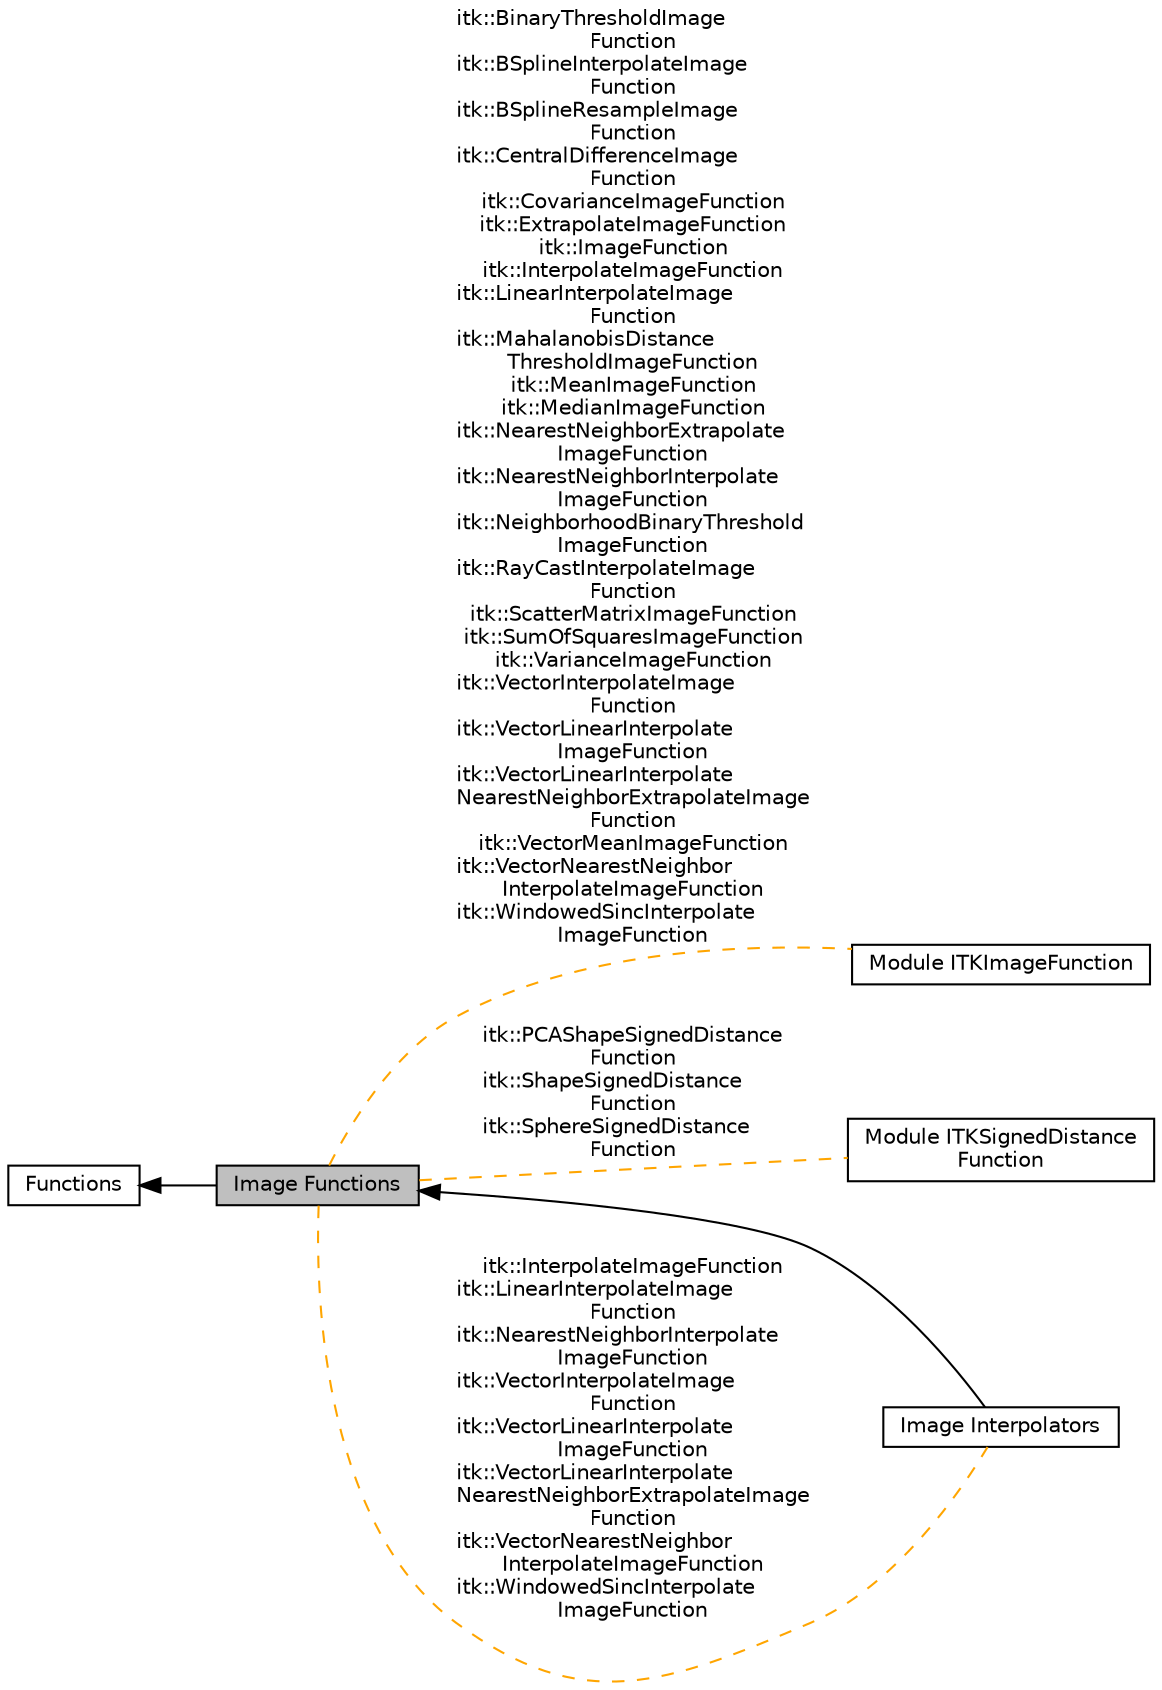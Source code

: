 digraph "Image Functions"
{
  edge [fontname="Helvetica",fontsize="10",labelfontname="Helvetica",labelfontsize="10"];
  node [fontname="Helvetica",fontsize="10",shape=box];
  rankdir=LR;
  Node2 [label="Functions",height=0.2,width=0.4,color="black", fillcolor="white", style="filled",URL="$group__Functions.html",tooltip=" "];
  Node4 [label="Module ITKImageFunction",height=0.2,width=0.4,color="black", fillcolor="white", style="filled",URL="$group__ITKImageFunction.html",tooltip=" "];
  Node5 [label="Module ITKSignedDistance\lFunction",height=0.2,width=0.4,color="black", fillcolor="white", style="filled",URL="$group__ITKSignedDistanceFunction.html",tooltip=" "];
  Node1 [label="Image Functions",height=0.2,width=0.4,color="black", fillcolor="grey75", style="filled", fontcolor="black",tooltip=" "];
  Node3 [label="Image Interpolators",height=0.2,width=0.4,color="black", fillcolor="white", style="filled",URL="$group__ImageInterpolators.html",tooltip=" "];
  Node2->Node1 [shape=plaintext, dir="back", style="solid"];
  Node1->Node3 [shape=plaintext, dir="back", style="solid"];
  Node1->Node4 [shape=plaintext, label="itk::BinaryThresholdImage\lFunction\nitk::BSplineInterpolateImage\lFunction\nitk::BSplineResampleImage\lFunction\nitk::CentralDifferenceImage\lFunction\nitk::CovarianceImageFunction\nitk::ExtrapolateImageFunction\nitk::ImageFunction\nitk::InterpolateImageFunction\nitk::LinearInterpolateImage\lFunction\nitk::MahalanobisDistance\lThresholdImageFunction\nitk::MeanImageFunction\nitk::MedianImageFunction\nitk::NearestNeighborExtrapolate\lImageFunction\nitk::NearestNeighborInterpolate\lImageFunction\nitk::NeighborhoodBinaryThreshold\lImageFunction\nitk::RayCastInterpolateImage\lFunction\nitk::ScatterMatrixImageFunction\nitk::SumOfSquaresImageFunction\nitk::VarianceImageFunction\nitk::VectorInterpolateImage\lFunction\nitk::VectorLinearInterpolate\lImageFunction\nitk::VectorLinearInterpolate\lNearestNeighborExtrapolateImage\lFunction\nitk::VectorMeanImageFunction\nitk::VectorNearestNeighbor\lInterpolateImageFunction\nitk::WindowedSincInterpolate\lImageFunction", color="orange", dir="none", style="dashed"];
  Node1->Node3 [shape=plaintext, label="itk::InterpolateImageFunction\nitk::LinearInterpolateImage\lFunction\nitk::NearestNeighborInterpolate\lImageFunction\nitk::VectorInterpolateImage\lFunction\nitk::VectorLinearInterpolate\lImageFunction\nitk::VectorLinearInterpolate\lNearestNeighborExtrapolateImage\lFunction\nitk::VectorNearestNeighbor\lInterpolateImageFunction\nitk::WindowedSincInterpolate\lImageFunction", color="orange", dir="none", style="dashed"];
  Node1->Node5 [shape=plaintext, label="itk::PCAShapeSignedDistance\lFunction\nitk::ShapeSignedDistance\lFunction\nitk::SphereSignedDistance\lFunction", color="orange", dir="none", style="dashed"];
}
